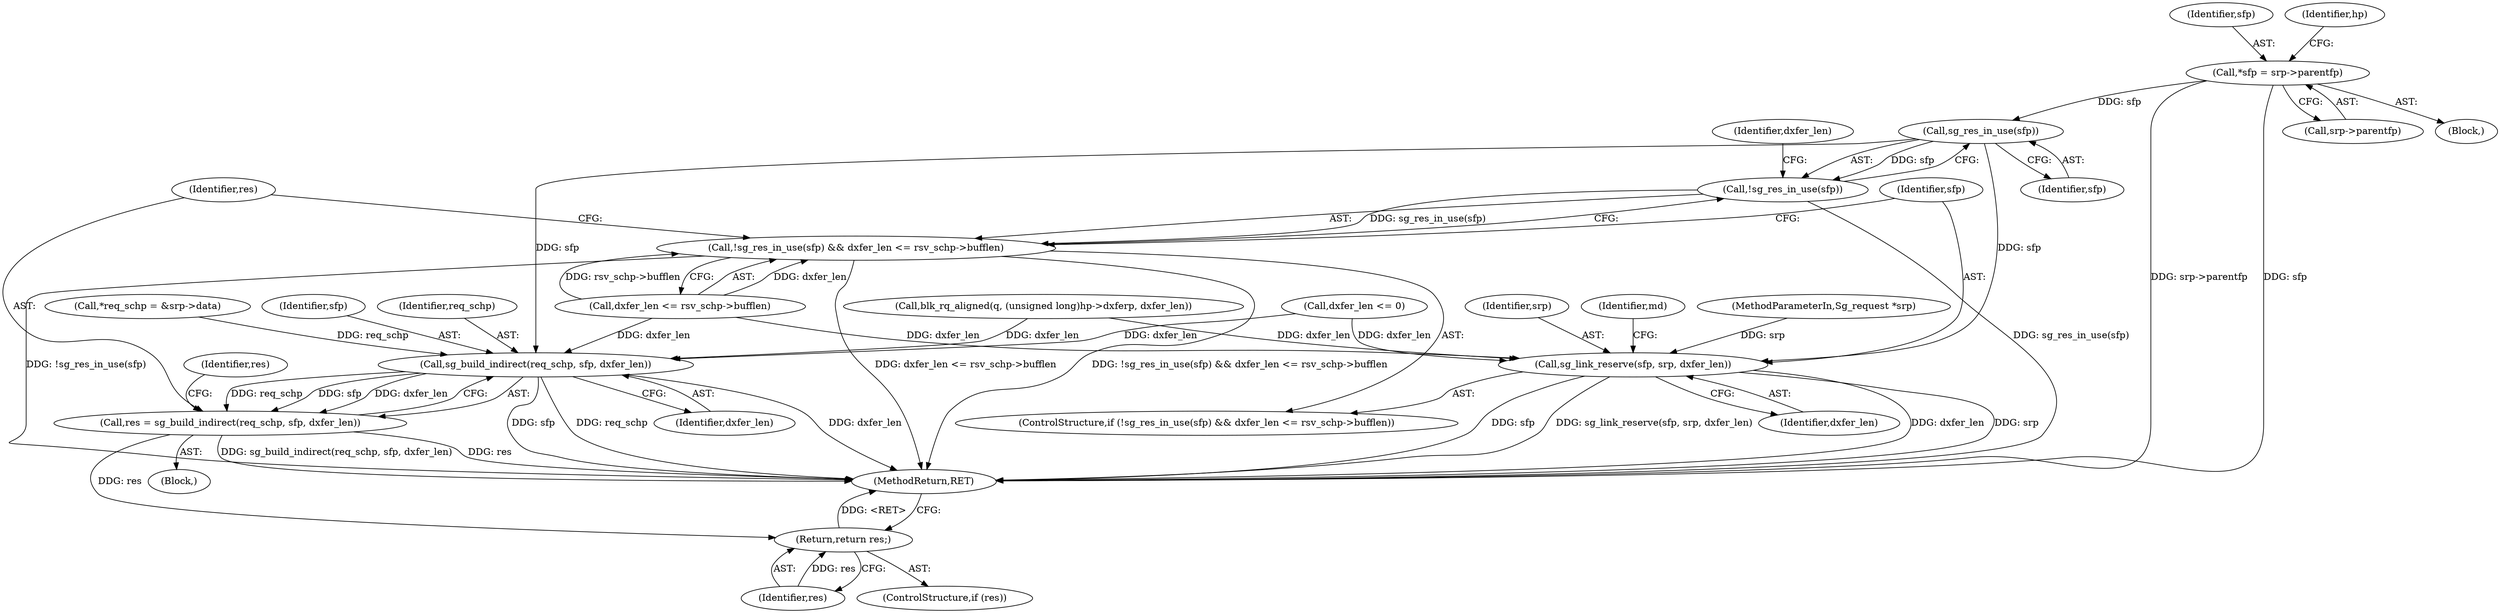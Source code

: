 digraph "0_linux_fdc81f45e9f57858da6351836507fbcf1b7583ee@pointer" {
"1000334" [label="(Call,sg_res_in_use(sfp))"];
"1000108" [label="(Call,*sfp = srp->parentfp)"];
"1000333" [label="(Call,!sg_res_in_use(sfp))"];
"1000332" [label="(Call,!sg_res_in_use(sfp) && dxfer_len <= rsv_schp->bufflen)"];
"1000341" [label="(Call,sg_link_reserve(sfp, srp, dxfer_len))"];
"1000349" [label="(Call,sg_build_indirect(req_schp, sfp, dxfer_len))"];
"1000347" [label="(Call,res = sg_build_indirect(req_schp, sfp, dxfer_len))"];
"1000355" [label="(Return,return res;)"];
"1000331" [label="(ControlStructure,if (!sg_res_in_use(sfp) && dxfer_len <= rsv_schp->bufflen))"];
"1000352" [label="(Identifier,dxfer_len)"];
"1000346" [label="(Block,)"];
"1000109" [label="(Identifier,sfp)"];
"1000333" [label="(Call,!sg_res_in_use(sfp))"];
"1000349" [label="(Call,sg_build_indirect(req_schp, sfp, dxfer_len))"];
"1000347" [label="(Call,res = sg_build_indirect(req_schp, sfp, dxfer_len))"];
"1000335" [label="(Identifier,sfp)"];
"1000115" [label="(Identifier,hp)"];
"1000336" [label="(Call,dxfer_len <= rsv_schp->bufflen)"];
"1000110" [label="(Call,srp->parentfp)"];
"1000493" [label="(MethodReturn,RET)"];
"1000104" [label="(Block,)"];
"1000342" [label="(Identifier,sfp)"];
"1000337" [label="(Identifier,dxfer_len)"];
"1000332" [label="(Call,!sg_res_in_use(sfp) && dxfer_len <= rsv_schp->bufflen)"];
"1000348" [label="(Identifier,res)"];
"1000141" [label="(Call,*req_schp = &srp->data)"];
"1000354" [label="(Identifier,res)"];
"1000343" [label="(Identifier,srp)"];
"1000312" [label="(Call,blk_rq_aligned(q, (unsigned long)hp->dxferp, dxfer_len))"];
"1000351" [label="(Identifier,sfp)"];
"1000359" [label="(Identifier,md)"];
"1000350" [label="(Identifier,req_schp)"];
"1000344" [label="(Identifier,dxfer_len)"];
"1000355" [label="(Return,return res;)"];
"1000356" [label="(Identifier,res)"];
"1000334" [label="(Call,sg_res_in_use(sfp))"];
"1000341" [label="(Call,sg_link_reserve(sfp, srp, dxfer_len))"];
"1000277" [label="(Call,dxfer_len <= 0)"];
"1000102" [label="(MethodParameterIn,Sg_request *srp)"];
"1000353" [label="(ControlStructure,if (res))"];
"1000108" [label="(Call,*sfp = srp->parentfp)"];
"1000334" -> "1000333"  [label="AST: "];
"1000334" -> "1000335"  [label="CFG: "];
"1000335" -> "1000334"  [label="AST: "];
"1000333" -> "1000334"  [label="CFG: "];
"1000334" -> "1000333"  [label="DDG: sfp"];
"1000108" -> "1000334"  [label="DDG: sfp"];
"1000334" -> "1000341"  [label="DDG: sfp"];
"1000334" -> "1000349"  [label="DDG: sfp"];
"1000108" -> "1000104"  [label="AST: "];
"1000108" -> "1000110"  [label="CFG: "];
"1000109" -> "1000108"  [label="AST: "];
"1000110" -> "1000108"  [label="AST: "];
"1000115" -> "1000108"  [label="CFG: "];
"1000108" -> "1000493"  [label="DDG: srp->parentfp"];
"1000108" -> "1000493"  [label="DDG: sfp"];
"1000333" -> "1000332"  [label="AST: "];
"1000337" -> "1000333"  [label="CFG: "];
"1000332" -> "1000333"  [label="CFG: "];
"1000333" -> "1000493"  [label="DDG: sg_res_in_use(sfp)"];
"1000333" -> "1000332"  [label="DDG: sg_res_in_use(sfp)"];
"1000332" -> "1000331"  [label="AST: "];
"1000332" -> "1000336"  [label="CFG: "];
"1000336" -> "1000332"  [label="AST: "];
"1000342" -> "1000332"  [label="CFG: "];
"1000348" -> "1000332"  [label="CFG: "];
"1000332" -> "1000493"  [label="DDG: !sg_res_in_use(sfp)"];
"1000332" -> "1000493"  [label="DDG: dxfer_len <= rsv_schp->bufflen"];
"1000332" -> "1000493"  [label="DDG: !sg_res_in_use(sfp) && dxfer_len <= rsv_schp->bufflen"];
"1000336" -> "1000332"  [label="DDG: dxfer_len"];
"1000336" -> "1000332"  [label="DDG: rsv_schp->bufflen"];
"1000341" -> "1000331"  [label="AST: "];
"1000341" -> "1000344"  [label="CFG: "];
"1000342" -> "1000341"  [label="AST: "];
"1000343" -> "1000341"  [label="AST: "];
"1000344" -> "1000341"  [label="AST: "];
"1000359" -> "1000341"  [label="CFG: "];
"1000341" -> "1000493"  [label="DDG: dxfer_len"];
"1000341" -> "1000493"  [label="DDG: srp"];
"1000341" -> "1000493"  [label="DDG: sfp"];
"1000341" -> "1000493"  [label="DDG: sg_link_reserve(sfp, srp, dxfer_len)"];
"1000102" -> "1000341"  [label="DDG: srp"];
"1000312" -> "1000341"  [label="DDG: dxfer_len"];
"1000277" -> "1000341"  [label="DDG: dxfer_len"];
"1000336" -> "1000341"  [label="DDG: dxfer_len"];
"1000349" -> "1000347"  [label="AST: "];
"1000349" -> "1000352"  [label="CFG: "];
"1000350" -> "1000349"  [label="AST: "];
"1000351" -> "1000349"  [label="AST: "];
"1000352" -> "1000349"  [label="AST: "];
"1000347" -> "1000349"  [label="CFG: "];
"1000349" -> "1000493"  [label="DDG: sfp"];
"1000349" -> "1000493"  [label="DDG: req_schp"];
"1000349" -> "1000493"  [label="DDG: dxfer_len"];
"1000349" -> "1000347"  [label="DDG: req_schp"];
"1000349" -> "1000347"  [label="DDG: sfp"];
"1000349" -> "1000347"  [label="DDG: dxfer_len"];
"1000141" -> "1000349"  [label="DDG: req_schp"];
"1000312" -> "1000349"  [label="DDG: dxfer_len"];
"1000277" -> "1000349"  [label="DDG: dxfer_len"];
"1000336" -> "1000349"  [label="DDG: dxfer_len"];
"1000347" -> "1000346"  [label="AST: "];
"1000348" -> "1000347"  [label="AST: "];
"1000354" -> "1000347"  [label="CFG: "];
"1000347" -> "1000493"  [label="DDG: sg_build_indirect(req_schp, sfp, dxfer_len)"];
"1000347" -> "1000493"  [label="DDG: res"];
"1000347" -> "1000355"  [label="DDG: res"];
"1000355" -> "1000353"  [label="AST: "];
"1000355" -> "1000356"  [label="CFG: "];
"1000356" -> "1000355"  [label="AST: "];
"1000493" -> "1000355"  [label="CFG: "];
"1000355" -> "1000493"  [label="DDG: <RET>"];
"1000356" -> "1000355"  [label="DDG: res"];
}
